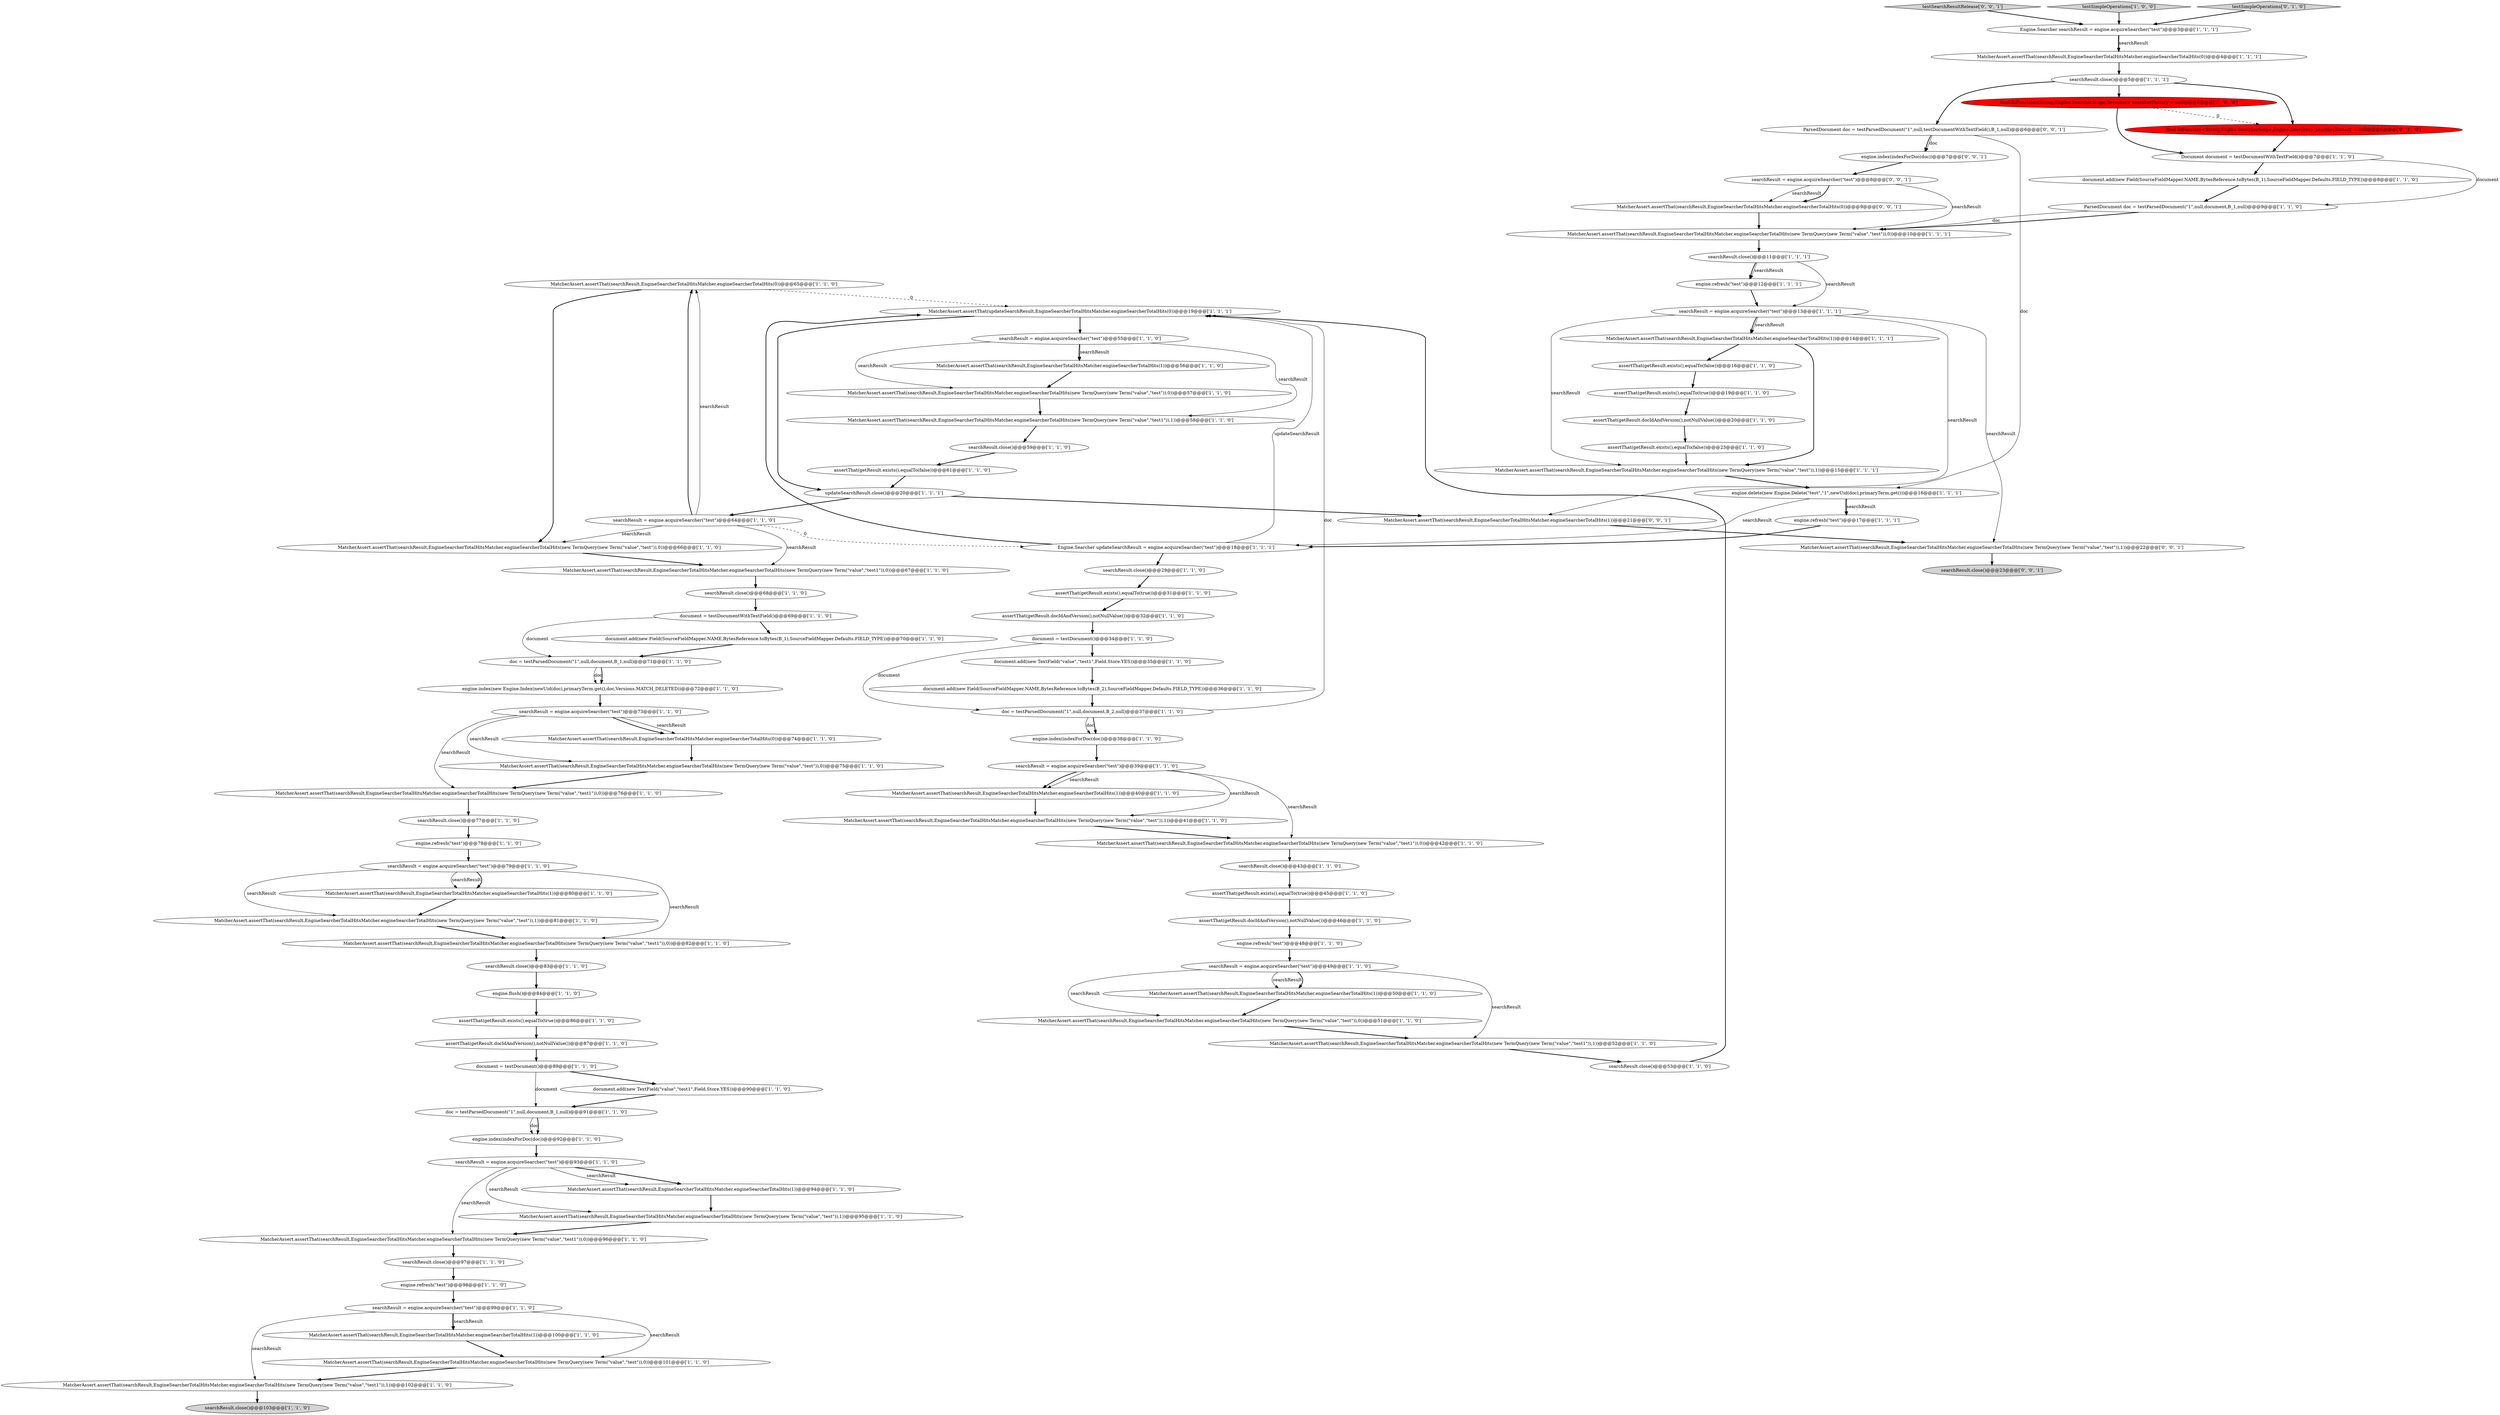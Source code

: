 digraph {
16 [style = filled, label = "MatcherAssert.assertThat(searchResult,EngineSearcherTotalHitsMatcher.engineSearcherTotalHits(new TermQuery(new Term(\"value\",\"test1\")),1))@@@102@@@['1', '1', '0']", fillcolor = white, shape = ellipse image = "AAA0AAABBB1BBB"];
41 [style = filled, label = "document.add(new TextField(\"value\",\"test1\",Field.Store.YES))@@@35@@@['1', '1', '0']", fillcolor = white, shape = ellipse image = "AAA0AAABBB1BBB"];
74 [style = filled, label = "engine.refresh(\"test\")@@@17@@@['1', '1', '1']", fillcolor = white, shape = ellipse image = "AAA0AAABBB1BBB"];
10 [style = filled, label = "Engine.Searcher updateSearchResult = engine.acquireSearcher(\"test\")@@@18@@@['1', '1', '1']", fillcolor = white, shape = ellipse image = "AAA0AAABBB1BBB"];
85 [style = filled, label = "engine.index(indexForDoc(doc))@@@92@@@['1', '1', '0']", fillcolor = white, shape = ellipse image = "AAA0AAABBB1BBB"];
48 [style = filled, label = "searchResult.close()@@@103@@@['1', '1', '0']", fillcolor = lightgray, shape = ellipse image = "AAA0AAABBB1BBB"];
21 [style = filled, label = "searchResult.close()@@@11@@@['1', '1', '1']", fillcolor = white, shape = ellipse image = "AAA0AAABBB1BBB"];
90 [style = filled, label = "engine.index(indexForDoc(doc))@@@7@@@['0', '0', '1']", fillcolor = white, shape = ellipse image = "AAA0AAABBB3BBB"];
68 [style = filled, label = "MatcherAssert.assertThat(searchResult,EngineSearcherTotalHitsMatcher.engineSearcherTotalHits(new TermQuery(new Term(\"value\",\"test\")),1))@@@41@@@['1', '1', '0']", fillcolor = white, shape = ellipse image = "AAA0AAABBB1BBB"];
39 [style = filled, label = "MatcherAssert.assertThat(updateSearchResult,EngineSearcherTotalHitsMatcher.engineSearcherTotalHits(0))@@@19@@@['1', '1', '1']", fillcolor = white, shape = ellipse image = "AAA0AAABBB1BBB"];
59 [style = filled, label = "MatcherAssert.assertThat(searchResult,EngineSearcherTotalHitsMatcher.engineSearcherTotalHits(new TermQuery(new Term(\"value\",\"test\")),0))@@@57@@@['1', '1', '0']", fillcolor = white, shape = ellipse image = "AAA0AAABBB1BBB"];
94 [style = filled, label = "searchResult = engine.acquireSearcher(\"test\")@@@8@@@['0', '0', '1']", fillcolor = white, shape = ellipse image = "AAA0AAABBB3BBB"];
93 [style = filled, label = "testSearchResultRelease['0', '0', '1']", fillcolor = lightgray, shape = diamond image = "AAA0AAABBB3BBB"];
3 [style = filled, label = "assertThat(getResult.exists(),equalTo(false))@@@23@@@['1', '1', '0']", fillcolor = white, shape = ellipse image = "AAA0AAABBB1BBB"];
0 [style = filled, label = "engine.delete(new Engine.Delete(\"test\",\"1\",newUid(doc),primaryTerm.get()))@@@16@@@['1', '1', '1']", fillcolor = white, shape = ellipse image = "AAA0AAABBB1BBB"];
15 [style = filled, label = "searchResult.close()@@@83@@@['1', '1', '0']", fillcolor = white, shape = ellipse image = "AAA0AAABBB1BBB"];
34 [style = filled, label = "MatcherAssert.assertThat(searchResult,EngineSearcherTotalHitsMatcher.engineSearcherTotalHits(new TermQuery(new Term(\"value\",\"test1\")),0))@@@76@@@['1', '1', '0']", fillcolor = white, shape = ellipse image = "AAA0AAABBB1BBB"];
86 [style = filled, label = "searchResult = engine.acquireSearcher(\"test\")@@@93@@@['1', '1', '0']", fillcolor = white, shape = ellipse image = "AAA0AAABBB1BBB"];
37 [style = filled, label = "assertThat(getResult.docIdAndVersion(),notNullValue())@@@32@@@['1', '1', '0']", fillcolor = white, shape = ellipse image = "AAA0AAABBB1BBB"];
28 [style = filled, label = "searchResult.close()@@@43@@@['1', '1', '0']", fillcolor = white, shape = ellipse image = "AAA0AAABBB1BBB"];
31 [style = filled, label = "MatcherAssert.assertThat(searchResult,EngineSearcherTotalHitsMatcher.engineSearcherTotalHits(new TermQuery(new Term(\"value\",\"test1\")),0))@@@96@@@['1', '1', '0']", fillcolor = white, shape = ellipse image = "AAA0AAABBB1BBB"];
50 [style = filled, label = "assertThat(getResult.exists(),equalTo(true))@@@19@@@['1', '1', '0']", fillcolor = white, shape = ellipse image = "AAA0AAABBB1BBB"];
87 [style = filled, label = "searchResult.close()@@@53@@@['1', '1', '0']", fillcolor = white, shape = ellipse image = "AAA0AAABBB1BBB"];
24 [style = filled, label = "assertThat(getResult.docIdAndVersion(),notNullValue())@@@20@@@['1', '1', '0']", fillcolor = white, shape = ellipse image = "AAA0AAABBB1BBB"];
17 [style = filled, label = "MatcherAssert.assertThat(searchResult,EngineSearcherTotalHitsMatcher.engineSearcherTotalHits(0))@@@4@@@['1', '1', '1']", fillcolor = white, shape = ellipse image = "AAA0AAABBB1BBB"];
58 [style = filled, label = "doc = testParsedDocument(\"1\",null,document,B_2,null)@@@37@@@['1', '1', '0']", fillcolor = white, shape = ellipse image = "AAA0AAABBB1BBB"];
73 [style = filled, label = "engine.refresh(\"test\")@@@12@@@['1', '1', '1']", fillcolor = white, shape = ellipse image = "AAA0AAABBB1BBB"];
30 [style = filled, label = "MatcherAssert.assertThat(searchResult,EngineSearcherTotalHitsMatcher.engineSearcherTotalHits(1))@@@94@@@['1', '1', '0']", fillcolor = white, shape = ellipse image = "AAA0AAABBB1BBB"];
44 [style = filled, label = "searchResult.close()@@@97@@@['1', '1', '0']", fillcolor = white, shape = ellipse image = "AAA0AAABBB1BBB"];
43 [style = filled, label = "MatcherAssert.assertThat(searchResult,EngineSearcherTotalHitsMatcher.engineSearcherTotalHits(new TermQuery(new Term(\"value\",\"test1\")),1))@@@58@@@['1', '1', '0']", fillcolor = white, shape = ellipse image = "AAA0AAABBB1BBB"];
22 [style = filled, label = "MatcherAssert.assertThat(searchResult,EngineSearcherTotalHitsMatcher.engineSearcherTotalHits(1))@@@14@@@['1', '1', '1']", fillcolor = white, shape = ellipse image = "AAA0AAABBB1BBB"];
9 [style = filled, label = "ParsedDocument doc = testParsedDocument(\"1\",null,document,B_1,null)@@@9@@@['1', '1', '0']", fillcolor = white, shape = ellipse image = "AAA0AAABBB1BBB"];
83 [style = filled, label = "engine.refresh(\"test\")@@@78@@@['1', '1', '0']", fillcolor = white, shape = ellipse image = "AAA0AAABBB1BBB"];
67 [style = filled, label = "MatcherAssert.assertThat(searchResult,EngineSearcherTotalHitsMatcher.engineSearcherTotalHits(new TermQuery(new Term(\"value\",\"test\")),0))@@@10@@@['1', '1', '1']", fillcolor = white, shape = ellipse image = "AAA0AAABBB1BBB"];
40 [style = filled, label = "assertThat(getResult.docIdAndVersion(),notNullValue())@@@87@@@['1', '1', '0']", fillcolor = white, shape = ellipse image = "AAA0AAABBB1BBB"];
6 [style = filled, label = "MatcherAssert.assertThat(searchResult,EngineSearcherTotalHitsMatcher.engineSearcherTotalHits(new TermQuery(new Term(\"value\",\"test1\")),1))@@@52@@@['1', '1', '0']", fillcolor = white, shape = ellipse image = "AAA0AAABBB1BBB"];
65 [style = filled, label = "assertThat(getResult.docIdAndVersion(),notNullValue())@@@46@@@['1', '1', '0']", fillcolor = white, shape = ellipse image = "AAA0AAABBB1BBB"];
20 [style = filled, label = "assertThat(getResult.exists(),equalTo(true))@@@31@@@['1', '1', '0']", fillcolor = white, shape = ellipse image = "AAA0AAABBB1BBB"];
19 [style = filled, label = "doc = testParsedDocument(\"1\",null,document,B_1,null)@@@71@@@['1', '1', '0']", fillcolor = white, shape = ellipse image = "AAA0AAABBB1BBB"];
7 [style = filled, label = "searchResult = engine.acquireSearcher(\"test\")@@@73@@@['1', '1', '0']", fillcolor = white, shape = ellipse image = "AAA0AAABBB1BBB"];
60 [style = filled, label = "searchResult.close()@@@59@@@['1', '1', '0']", fillcolor = white, shape = ellipse image = "AAA0AAABBB1BBB"];
95 [style = filled, label = "MatcherAssert.assertThat(searchResult,EngineSearcherTotalHitsMatcher.engineSearcherTotalHits(0))@@@9@@@['0', '0', '1']", fillcolor = white, shape = ellipse image = "AAA0AAABBB3BBB"];
23 [style = filled, label = "Engine.Searcher searchResult = engine.acquireSearcher(\"test\")@@@3@@@['1', '1', '1']", fillcolor = white, shape = ellipse image = "AAA0AAABBB1BBB"];
14 [style = filled, label = "MatcherAssert.assertThat(searchResult,EngineSearcherTotalHitsMatcher.engineSearcherTotalHits(new TermQuery(new Term(\"value\",\"test1\")),0))@@@67@@@['1', '1', '0']", fillcolor = white, shape = ellipse image = "AAA0AAABBB1BBB"];
88 [style = filled, label = "final BiFunction<String,Engine.SearcherScope,Engine.Searcher> searcherFactory = null@@@6@@@['0', '1', '0']", fillcolor = red, shape = ellipse image = "AAA1AAABBB2BBB"];
45 [style = filled, label = "MatcherAssert.assertThat(searchResult,EngineSearcherTotalHitsMatcher.engineSearcherTotalHits(1))@@@40@@@['1', '1', '0']", fillcolor = white, shape = ellipse image = "AAA0AAABBB1BBB"];
56 [style = filled, label = "MatcherAssert.assertThat(searchResult,EngineSearcherTotalHitsMatcher.engineSearcherTotalHits(new TermQuery(new Term(\"value\",\"test\")),0))@@@51@@@['1', '1', '0']", fillcolor = white, shape = ellipse image = "AAA0AAABBB1BBB"];
61 [style = filled, label = "testSimpleOperations['1', '0', '0']", fillcolor = lightgray, shape = diamond image = "AAA0AAABBB1BBB"];
8 [style = filled, label = "assertThat(getResult.exists(),equalTo(false))@@@16@@@['1', '1', '0']", fillcolor = white, shape = ellipse image = "AAA0AAABBB1BBB"];
72 [style = filled, label = "MatcherAssert.assertThat(searchResult,EngineSearcherTotalHitsMatcher.engineSearcherTotalHits(1))@@@80@@@['1', '1', '0']", fillcolor = white, shape = ellipse image = "AAA0AAABBB1BBB"];
54 [style = filled, label = "searchResult = engine.acquireSearcher(\"test\")@@@49@@@['1', '1', '0']", fillcolor = white, shape = ellipse image = "AAA0AAABBB1BBB"];
63 [style = filled, label = "MatcherAssert.assertThat(searchResult,EngineSearcherTotalHitsMatcher.engineSearcherTotalHits(1))@@@100@@@['1', '1', '0']", fillcolor = white, shape = ellipse image = "AAA0AAABBB1BBB"];
89 [style = filled, label = "testSimpleOperations['0', '1', '0']", fillcolor = lightgray, shape = diamond image = "AAA0AAABBB2BBB"];
91 [style = filled, label = "searchResult.close()@@@23@@@['0', '0', '1']", fillcolor = lightgray, shape = ellipse image = "AAA0AAABBB3BBB"];
79 [style = filled, label = "MatcherAssert.assertThat(searchResult,EngineSearcherTotalHitsMatcher.engineSearcherTotalHits(1))@@@56@@@['1', '1', '0']", fillcolor = white, shape = ellipse image = "AAA0AAABBB1BBB"];
42 [style = filled, label = "engine.refresh(\"test\")@@@48@@@['1', '1', '0']", fillcolor = white, shape = ellipse image = "AAA0AAABBB1BBB"];
71 [style = filled, label = "final BiFunction<String,Engine.SearcherScope,Searcher> searcherFactory = null@@@6@@@['1', '0', '0']", fillcolor = red, shape = ellipse image = "AAA1AAABBB1BBB"];
38 [style = filled, label = "MatcherAssert.assertThat(searchResult,EngineSearcherTotalHitsMatcher.engineSearcherTotalHits(new TermQuery(new Term(\"value\",\"test1\")),0))@@@42@@@['1', '1', '0']", fillcolor = white, shape = ellipse image = "AAA0AAABBB1BBB"];
53 [style = filled, label = "searchResult = engine.acquireSearcher(\"test\")@@@39@@@['1', '1', '0']", fillcolor = white, shape = ellipse image = "AAA0AAABBB1BBB"];
82 [style = filled, label = "engine.flush()@@@84@@@['1', '1', '0']", fillcolor = white, shape = ellipse image = "AAA0AAABBB1BBB"];
26 [style = filled, label = "searchResult = engine.acquireSearcher(\"test\")@@@55@@@['1', '1', '0']", fillcolor = white, shape = ellipse image = "AAA0AAABBB1BBB"];
29 [style = filled, label = "engine.index(new Engine.Index(newUid(doc),primaryTerm.get(),doc,Versions.MATCH_DELETED))@@@72@@@['1', '1', '0']", fillcolor = white, shape = ellipse image = "AAA0AAABBB1BBB"];
4 [style = filled, label = "MatcherAssert.assertThat(searchResult,EngineSearcherTotalHitsMatcher.engineSearcherTotalHits(1))@@@50@@@['1', '1', '0']", fillcolor = white, shape = ellipse image = "AAA0AAABBB1BBB"];
18 [style = filled, label = "updateSearchResult.close()@@@20@@@['1', '1', '1']", fillcolor = white, shape = ellipse image = "AAA0AAABBB1BBB"];
51 [style = filled, label = "searchResult = engine.acquireSearcher(\"test\")@@@99@@@['1', '1', '0']", fillcolor = white, shape = ellipse image = "AAA0AAABBB1BBB"];
47 [style = filled, label = "MatcherAssert.assertThat(searchResult,EngineSearcherTotalHitsMatcher.engineSearcherTotalHits(0))@@@74@@@['1', '1', '0']", fillcolor = white, shape = ellipse image = "AAA0AAABBB1BBB"];
52 [style = filled, label = "document = testDocument()@@@89@@@['1', '1', '0']", fillcolor = white, shape = ellipse image = "AAA0AAABBB1BBB"];
35 [style = filled, label = "assertThat(getResult.exists(),equalTo(true))@@@86@@@['1', '1', '0']", fillcolor = white, shape = ellipse image = "AAA0AAABBB1BBB"];
78 [style = filled, label = "assertThat(getResult.exists(),equalTo(true))@@@45@@@['1', '1', '0']", fillcolor = white, shape = ellipse image = "AAA0AAABBB1BBB"];
77 [style = filled, label = "engine.index(indexForDoc(doc))@@@38@@@['1', '1', '0']", fillcolor = white, shape = ellipse image = "AAA0AAABBB1BBB"];
13 [style = filled, label = "MatcherAssert.assertThat(searchResult,EngineSearcherTotalHitsMatcher.engineSearcherTotalHits(0))@@@65@@@['1', '1', '0']", fillcolor = white, shape = ellipse image = "AAA0AAABBB1BBB"];
46 [style = filled, label = "MatcherAssert.assertThat(searchResult,EngineSearcherTotalHitsMatcher.engineSearcherTotalHits(new TermQuery(new Term(\"value\",\"test\")),0))@@@101@@@['1', '1', '0']", fillcolor = white, shape = ellipse image = "AAA0AAABBB1BBB"];
2 [style = filled, label = "MatcherAssert.assertThat(searchResult,EngineSearcherTotalHitsMatcher.engineSearcherTotalHits(new TermQuery(new Term(\"value\",\"test\")),0))@@@66@@@['1', '1', '0']", fillcolor = white, shape = ellipse image = "AAA0AAABBB1BBB"];
1 [style = filled, label = "document = testDocument()@@@34@@@['1', '1', '0']", fillcolor = white, shape = ellipse image = "AAA0AAABBB1BBB"];
75 [style = filled, label = "document.add(new Field(SourceFieldMapper.NAME,BytesReference.toBytes(B_2),SourceFieldMapper.Defaults.FIELD_TYPE))@@@36@@@['1', '1', '0']", fillcolor = white, shape = ellipse image = "AAA0AAABBB1BBB"];
11 [style = filled, label = "searchResult.close()@@@68@@@['1', '1', '0']", fillcolor = white, shape = ellipse image = "AAA0AAABBB1BBB"];
97 [style = filled, label = "MatcherAssert.assertThat(searchResult,EngineSearcherTotalHitsMatcher.engineSearcherTotalHits(new TermQuery(new Term(\"value\",\"test\")),1))@@@22@@@['0', '0', '1']", fillcolor = white, shape = ellipse image = "AAA0AAABBB3BBB"];
5 [style = filled, label = "doc = testParsedDocument(\"1\",null,document,B_1,null)@@@91@@@['1', '1', '0']", fillcolor = white, shape = ellipse image = "AAA0AAABBB1BBB"];
49 [style = filled, label = "assertThat(getResult.exists(),equalTo(false))@@@61@@@['1', '1', '0']", fillcolor = white, shape = ellipse image = "AAA0AAABBB1BBB"];
80 [style = filled, label = "MatcherAssert.assertThat(searchResult,EngineSearcherTotalHitsMatcher.engineSearcherTotalHits(new TermQuery(new Term(\"value\",\"test\")),1))@@@95@@@['1', '1', '0']", fillcolor = white, shape = ellipse image = "AAA0AAABBB1BBB"];
57 [style = filled, label = "document.add(new TextField(\"value\",\"test1\",Field.Store.YES))@@@90@@@['1', '1', '0']", fillcolor = white, shape = ellipse image = "AAA0AAABBB1BBB"];
25 [style = filled, label = "MatcherAssert.assertThat(searchResult,EngineSearcherTotalHitsMatcher.engineSearcherTotalHits(new TermQuery(new Term(\"value\",\"test\")),1))@@@81@@@['1', '1', '0']", fillcolor = white, shape = ellipse image = "AAA0AAABBB1BBB"];
70 [style = filled, label = "document = testDocumentWithTextField()@@@69@@@['1', '1', '0']", fillcolor = white, shape = ellipse image = "AAA0AAABBB1BBB"];
12 [style = filled, label = "engine.refresh(\"test\")@@@98@@@['1', '1', '0']", fillcolor = white, shape = ellipse image = "AAA0AAABBB1BBB"];
64 [style = filled, label = "document.add(new Field(SourceFieldMapper.NAME,BytesReference.toBytes(B_1),SourceFieldMapper.Defaults.FIELD_TYPE))@@@8@@@['1', '1', '0']", fillcolor = white, shape = ellipse image = "AAA0AAABBB1BBB"];
66 [style = filled, label = "document.add(new Field(SourceFieldMapper.NAME,BytesReference.toBytes(B_1),SourceFieldMapper.Defaults.FIELD_TYPE))@@@70@@@['1', '1', '0']", fillcolor = white, shape = ellipse image = "AAA0AAABBB1BBB"];
62 [style = filled, label = "searchResult.close()@@@5@@@['1', '1', '1']", fillcolor = white, shape = ellipse image = "AAA0AAABBB1BBB"];
96 [style = filled, label = "ParsedDocument doc = testParsedDocument(\"1\",null,testDocumentWithTextField(),B_1,null)@@@6@@@['0', '0', '1']", fillcolor = white, shape = ellipse image = "AAA0AAABBB3BBB"];
81 [style = filled, label = "searchResult = engine.acquireSearcher(\"test\")@@@13@@@['1', '1', '1']", fillcolor = white, shape = ellipse image = "AAA0AAABBB1BBB"];
27 [style = filled, label = "searchResult = engine.acquireSearcher(\"test\")@@@79@@@['1', '1', '0']", fillcolor = white, shape = ellipse image = "AAA0AAABBB1BBB"];
36 [style = filled, label = "searchResult.close()@@@29@@@['1', '1', '0']", fillcolor = white, shape = ellipse image = "AAA0AAABBB1BBB"];
76 [style = filled, label = "MatcherAssert.assertThat(searchResult,EngineSearcherTotalHitsMatcher.engineSearcherTotalHits(new TermQuery(new Term(\"value\",\"test1\")),0))@@@82@@@['1', '1', '0']", fillcolor = white, shape = ellipse image = "AAA0AAABBB1BBB"];
32 [style = filled, label = "searchResult.close()@@@77@@@['1', '1', '0']", fillcolor = white, shape = ellipse image = "AAA0AAABBB1BBB"];
84 [style = filled, label = "MatcherAssert.assertThat(searchResult,EngineSearcherTotalHitsMatcher.engineSearcherTotalHits(new TermQuery(new Term(\"value\",\"test\")),1))@@@15@@@['1', '1', '1']", fillcolor = white, shape = ellipse image = "AAA0AAABBB1BBB"];
92 [style = filled, label = "MatcherAssert.assertThat(searchResult,EngineSearcherTotalHitsMatcher.engineSearcherTotalHits(1))@@@21@@@['0', '0', '1']", fillcolor = white, shape = ellipse image = "AAA0AAABBB3BBB"];
55 [style = filled, label = "Document document = testDocumentWithTextField()@@@7@@@['1', '1', '0']", fillcolor = white, shape = ellipse image = "AAA0AAABBB1BBB"];
69 [style = filled, label = "MatcherAssert.assertThat(searchResult,EngineSearcherTotalHitsMatcher.engineSearcherTotalHits(new TermQuery(new Term(\"value\",\"test\")),0))@@@75@@@['1', '1', '0']", fillcolor = white, shape = ellipse image = "AAA0AAABBB1BBB"];
33 [style = filled, label = "searchResult = engine.acquireSearcher(\"test\")@@@64@@@['1', '1', '0']", fillcolor = white, shape = ellipse image = "AAA0AAABBB1BBB"];
86->30 [style = bold, label=""];
70->66 [style = bold, label=""];
43->60 [style = bold, label=""];
65->42 [style = bold, label=""];
21->81 [style = solid, label="searchResult"];
53->68 [style = solid, label="searchResult"];
54->4 [style = solid, label="searchResult"];
95->67 [style = bold, label=""];
94->67 [style = solid, label="searchResult"];
47->69 [style = bold, label=""];
51->63 [style = solid, label="searchResult"];
32->83 [style = bold, label=""];
51->16 [style = solid, label="searchResult"];
85->86 [style = bold, label=""];
36->20 [style = bold, label=""];
89->23 [style = bold, label=""];
55->9 [style = solid, label="document"];
39->18 [style = bold, label=""];
22->8 [style = bold, label=""];
10->39 [style = bold, label=""];
33->2 [style = solid, label="searchResult"];
45->68 [style = bold, label=""];
2->14 [style = bold, label=""];
94->95 [style = solid, label="searchResult"];
20->37 [style = bold, label=""];
81->84 [style = solid, label="searchResult"];
23->17 [style = bold, label=""];
96->0 [style = solid, label="doc"];
34->32 [style = bold, label=""];
76->15 [style = bold, label=""];
15->82 [style = bold, label=""];
92->97 [style = bold, label=""];
55->64 [style = bold, label=""];
14->11 [style = bold, label=""];
21->73 [style = bold, label=""];
81->22 [style = bold, label=""];
27->25 [style = solid, label="searchResult"];
64->9 [style = bold, label=""];
74->10 [style = bold, label=""];
93->23 [style = bold, label=""];
1->41 [style = bold, label=""];
7->34 [style = solid, label="searchResult"];
38->28 [style = bold, label=""];
40->52 [style = bold, label=""];
25->76 [style = bold, label=""];
37->1 [style = bold, label=""];
26->79 [style = solid, label="searchResult"];
1->58 [style = solid, label="document"];
71->88 [style = dashed, label="0"];
94->95 [style = bold, label=""];
58->39 [style = solid, label="doc"];
97->91 [style = bold, label=""];
33->13 [style = bold, label=""];
44->12 [style = bold, label=""];
39->26 [style = bold, label=""];
12->51 [style = bold, label=""];
71->55 [style = bold, label=""];
18->92 [style = bold, label=""];
7->47 [style = solid, label="searchResult"];
23->17 [style = solid, label="searchResult"];
4->56 [style = bold, label=""];
35->40 [style = bold, label=""];
70->19 [style = solid, label="document"];
28->78 [style = bold, label=""];
96->90 [style = bold, label=""];
79->59 [style = bold, label=""];
33->10 [style = dashed, label="0"];
17->62 [style = bold, label=""];
49->18 [style = bold, label=""];
57->5 [style = bold, label=""];
84->0 [style = bold, label=""];
19->29 [style = solid, label="doc"];
81->22 [style = solid, label="searchResult"];
73->81 [style = bold, label=""];
5->85 [style = solid, label="doc"];
59->43 [style = bold, label=""];
24->3 [style = bold, label=""];
26->43 [style = solid, label="searchResult"];
51->63 [style = bold, label=""];
27->72 [style = solid, label="searchResult"];
56->6 [style = bold, label=""];
52->5 [style = solid, label="document"];
51->46 [style = solid, label="searchResult"];
46->16 [style = bold, label=""];
87->39 [style = bold, label=""];
19->29 [style = bold, label=""];
86->80 [style = solid, label="searchResult"];
0->10 [style = solid, label="searchResult"];
18->33 [style = bold, label=""];
0->74 [style = bold, label=""];
11->70 [style = bold, label=""];
66->19 [style = bold, label=""];
77->53 [style = bold, label=""];
54->56 [style = solid, label="searchResult"];
60->49 [style = bold, label=""];
80->31 [style = bold, label=""];
13->39 [style = dashed, label="0"];
78->65 [style = bold, label=""];
63->46 [style = bold, label=""];
21->73 [style = solid, label="searchResult"];
31->44 [style = bold, label=""];
61->23 [style = bold, label=""];
0->74 [style = solid, label="searchResult"];
16->48 [style = bold, label=""];
8->50 [style = bold, label=""];
58->77 [style = solid, label="doc"];
86->30 [style = solid, label="searchResult"];
33->13 [style = solid, label="searchResult"];
53->38 [style = solid, label="searchResult"];
6->87 [style = bold, label=""];
82->35 [style = bold, label=""];
26->59 [style = solid, label="searchResult"];
22->84 [style = bold, label=""];
50->24 [style = bold, label=""];
13->2 [style = bold, label=""];
88->55 [style = bold, label=""];
62->96 [style = bold, label=""];
9->67 [style = solid, label="doc"];
58->77 [style = bold, label=""];
72->25 [style = bold, label=""];
41->75 [style = bold, label=""];
7->47 [style = bold, label=""];
81->97 [style = solid, label="searchResult"];
83->27 [style = bold, label=""];
5->85 [style = bold, label=""];
30->80 [style = bold, label=""];
10->39 [style = solid, label="updateSearchResult"];
53->45 [style = solid, label="searchResult"];
62->88 [style = bold, label=""];
27->72 [style = bold, label=""];
33->14 [style = solid, label="searchResult"];
68->38 [style = bold, label=""];
90->94 [style = bold, label=""];
67->21 [style = bold, label=""];
54->4 [style = bold, label=""];
10->36 [style = bold, label=""];
75->58 [style = bold, label=""];
7->69 [style = solid, label="searchResult"];
62->71 [style = bold, label=""];
96->90 [style = solid, label="doc"];
81->92 [style = solid, label="searchResult"];
29->7 [style = bold, label=""];
27->76 [style = solid, label="searchResult"];
26->79 [style = bold, label=""];
9->67 [style = bold, label=""];
42->54 [style = bold, label=""];
52->57 [style = bold, label=""];
3->84 [style = bold, label=""];
53->45 [style = bold, label=""];
86->31 [style = solid, label="searchResult"];
69->34 [style = bold, label=""];
54->6 [style = solid, label="searchResult"];
}
